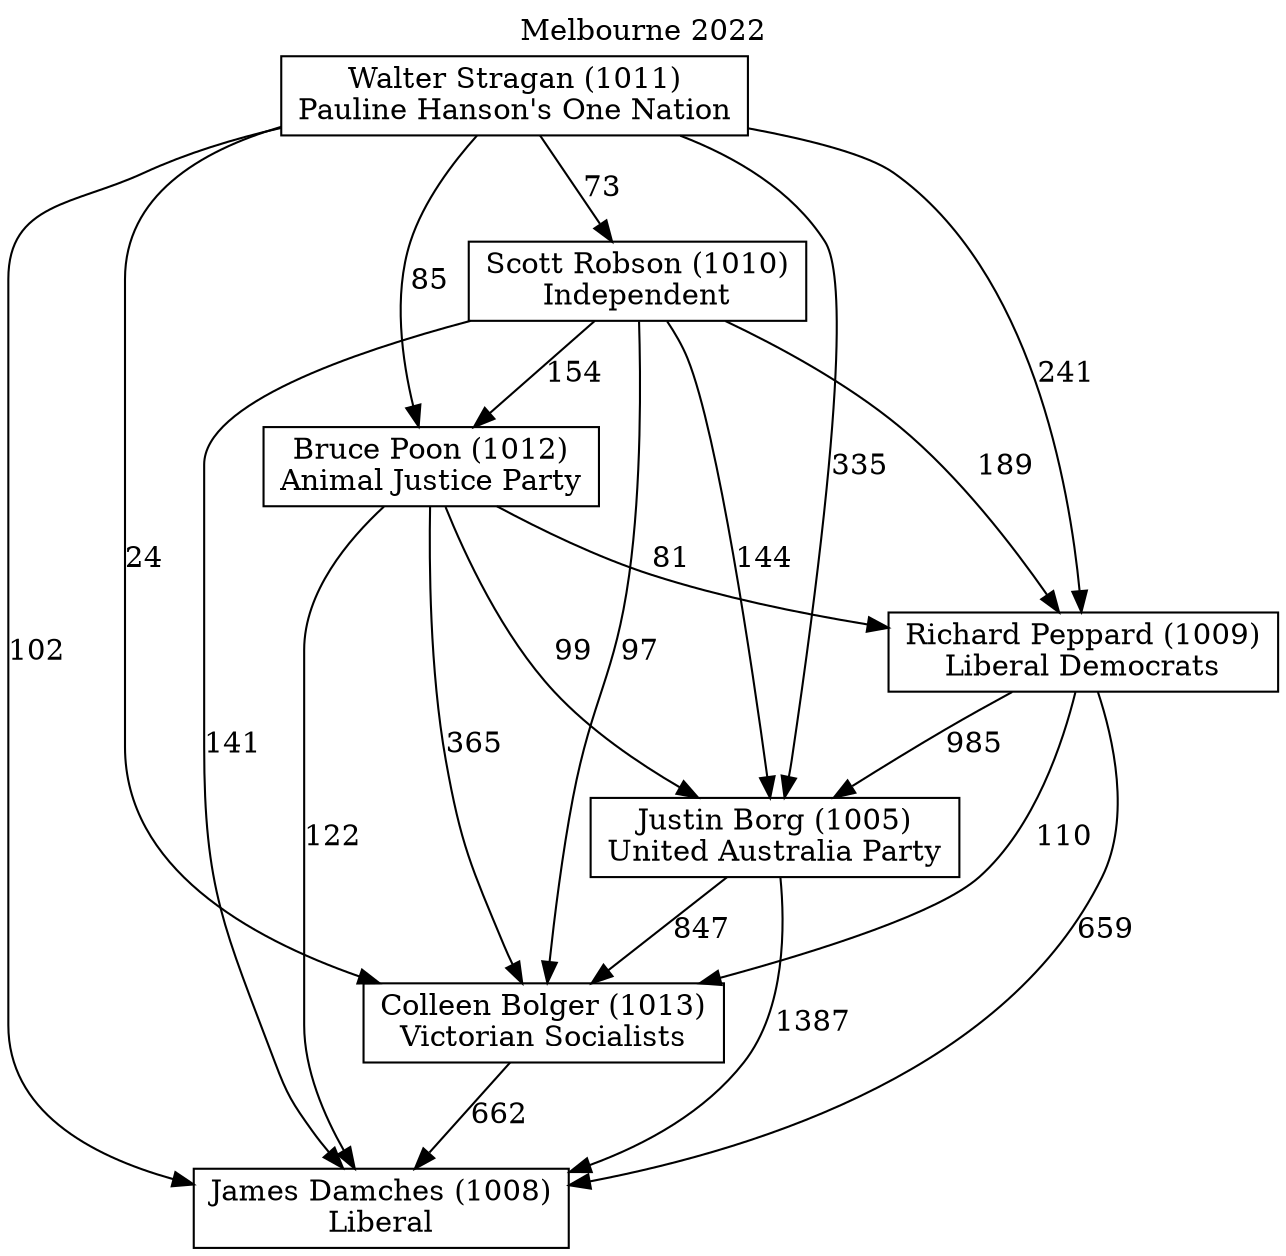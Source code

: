 // House preference flow
digraph "James Damches (1008)_Melbourne_2022" {
	graph [label="Melbourne 2022" labelloc=t mclimit=2]
	node [shape=box]
	"James Damches (1008)" [label="James Damches (1008)
Liberal"]
	"Colleen Bolger (1013)" [label="Colleen Bolger (1013)
Victorian Socialists"]
	"Justin Borg (1005)" [label="Justin Borg (1005)
United Australia Party"]
	"Richard Peppard (1009)" [label="Richard Peppard (1009)
Liberal Democrats"]
	"Bruce Poon (1012)" [label="Bruce Poon (1012)
Animal Justice Party"]
	"Scott Robson (1010)" [label="Scott Robson (1010)
Independent"]
	"Walter Stragan (1011)" [label="Walter Stragan (1011)
Pauline Hanson's One Nation"]
	"Colleen Bolger (1013)" -> "James Damches (1008)" [label=662]
	"Justin Borg (1005)" -> "Colleen Bolger (1013)" [label=847]
	"Richard Peppard (1009)" -> "Justin Borg (1005)" [label=985]
	"Bruce Poon (1012)" -> "Richard Peppard (1009)" [label=81]
	"Scott Robson (1010)" -> "Bruce Poon (1012)" [label=154]
	"Walter Stragan (1011)" -> "Scott Robson (1010)" [label=73]
	"Justin Borg (1005)" -> "James Damches (1008)" [label=1387]
	"Richard Peppard (1009)" -> "James Damches (1008)" [label=659]
	"Bruce Poon (1012)" -> "James Damches (1008)" [label=122]
	"Scott Robson (1010)" -> "James Damches (1008)" [label=141]
	"Walter Stragan (1011)" -> "James Damches (1008)" [label=102]
	"Walter Stragan (1011)" -> "Bruce Poon (1012)" [label=85]
	"Scott Robson (1010)" -> "Richard Peppard (1009)" [label=189]
	"Walter Stragan (1011)" -> "Richard Peppard (1009)" [label=241]
	"Bruce Poon (1012)" -> "Justin Borg (1005)" [label=99]
	"Scott Robson (1010)" -> "Justin Borg (1005)" [label=144]
	"Walter Stragan (1011)" -> "Justin Borg (1005)" [label=335]
	"Richard Peppard (1009)" -> "Colleen Bolger (1013)" [label=110]
	"Bruce Poon (1012)" -> "Colleen Bolger (1013)" [label=365]
	"Scott Robson (1010)" -> "Colleen Bolger (1013)" [label=97]
	"Walter Stragan (1011)" -> "Colleen Bolger (1013)" [label=24]
}

